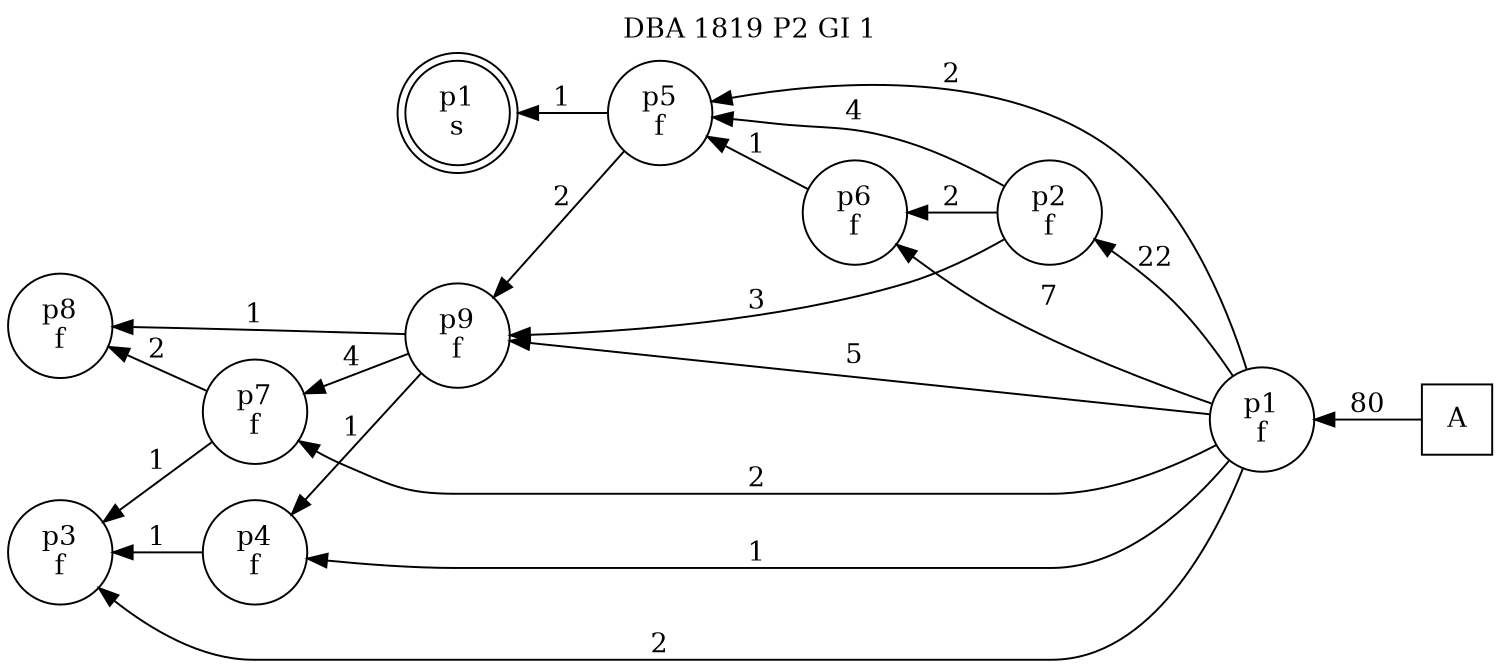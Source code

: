 digraph DBA_1819_P2_GI_1_LOW {
labelloc="tl"
label= " DBA 1819 P2 GI 1 "
rankdir="RL";
graph [ size=" 10 , 10 !"]

"A" [shape="square" label="A"]
"p1_f" [shape="circle" label="p1
f"]
"p2_f" [shape="circle" label="p2
f"]
"p6_f" [shape="circle" label="p6
f"]
"p5_f" [shape="circle" label="p5
f"]
"p9_f" [shape="circle" label="p9
f"]
"p7_f" [shape="circle" label="p7
f"]
"p8_f" [shape="circle" label="p8
f"]
"p3_f" [shape="circle" label="p3
f"]
"p4_f" [shape="circle" label="p4
f"]
"p1_s" [shape="doublecircle" label="p1
s"]
"A" -> "p1_f" [ label=80]
"p1_f" -> "p2_f" [ label=22]
"p1_f" -> "p6_f" [ label=7]
"p1_f" -> "p5_f" [ label=2]
"p1_f" -> "p9_f" [ label=5]
"p1_f" -> "p7_f" [ label=2]
"p1_f" -> "p3_f" [ label=2]
"p1_f" -> "p4_f" [ label=1]
"p2_f" -> "p6_f" [ label=2]
"p2_f" -> "p5_f" [ label=4]
"p2_f" -> "p9_f" [ label=3]
"p6_f" -> "p5_f" [ label=1]
"p5_f" -> "p9_f" [ label=2]
"p5_f" -> "p1_s" [ label=1]
"p9_f" -> "p7_f" [ label=4]
"p9_f" -> "p8_f" [ label=1]
"p9_f" -> "p4_f" [ label=1]
"p7_f" -> "p8_f" [ label=2]
"p7_f" -> "p3_f" [ label=1]
"p4_f" -> "p3_f" [ label=1]
}
